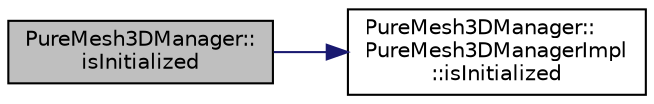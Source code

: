 digraph "PureMesh3DManager::isInitialized"
{
 // LATEX_PDF_SIZE
  edge [fontname="Helvetica",fontsize="10",labelfontname="Helvetica",labelfontsize="10"];
  node [fontname="Helvetica",fontsize="10",shape=record];
  rankdir="LR";
  Node1 [label="PureMesh3DManager::\lisInitialized",height=0.2,width=0.4,color="black", fillcolor="grey75", style="filled", fontcolor="black",tooltip="Tells whether the object is correctly initialized or not."];
  Node1 -> Node2 [color="midnightblue",fontsize="10",style="solid",fontname="Helvetica"];
  Node2 [label="PureMesh3DManager::\lPureMesh3DManagerImpl\l::isInitialized",height=0.2,width=0.4,color="black", fillcolor="white", style="filled",URL="$class_pure_mesh3_d_manager_1_1_pure_mesh3_d_manager_impl.html#a3d70978c68d1a0c3b95feae7b6f381ae",tooltip=" "];
}
